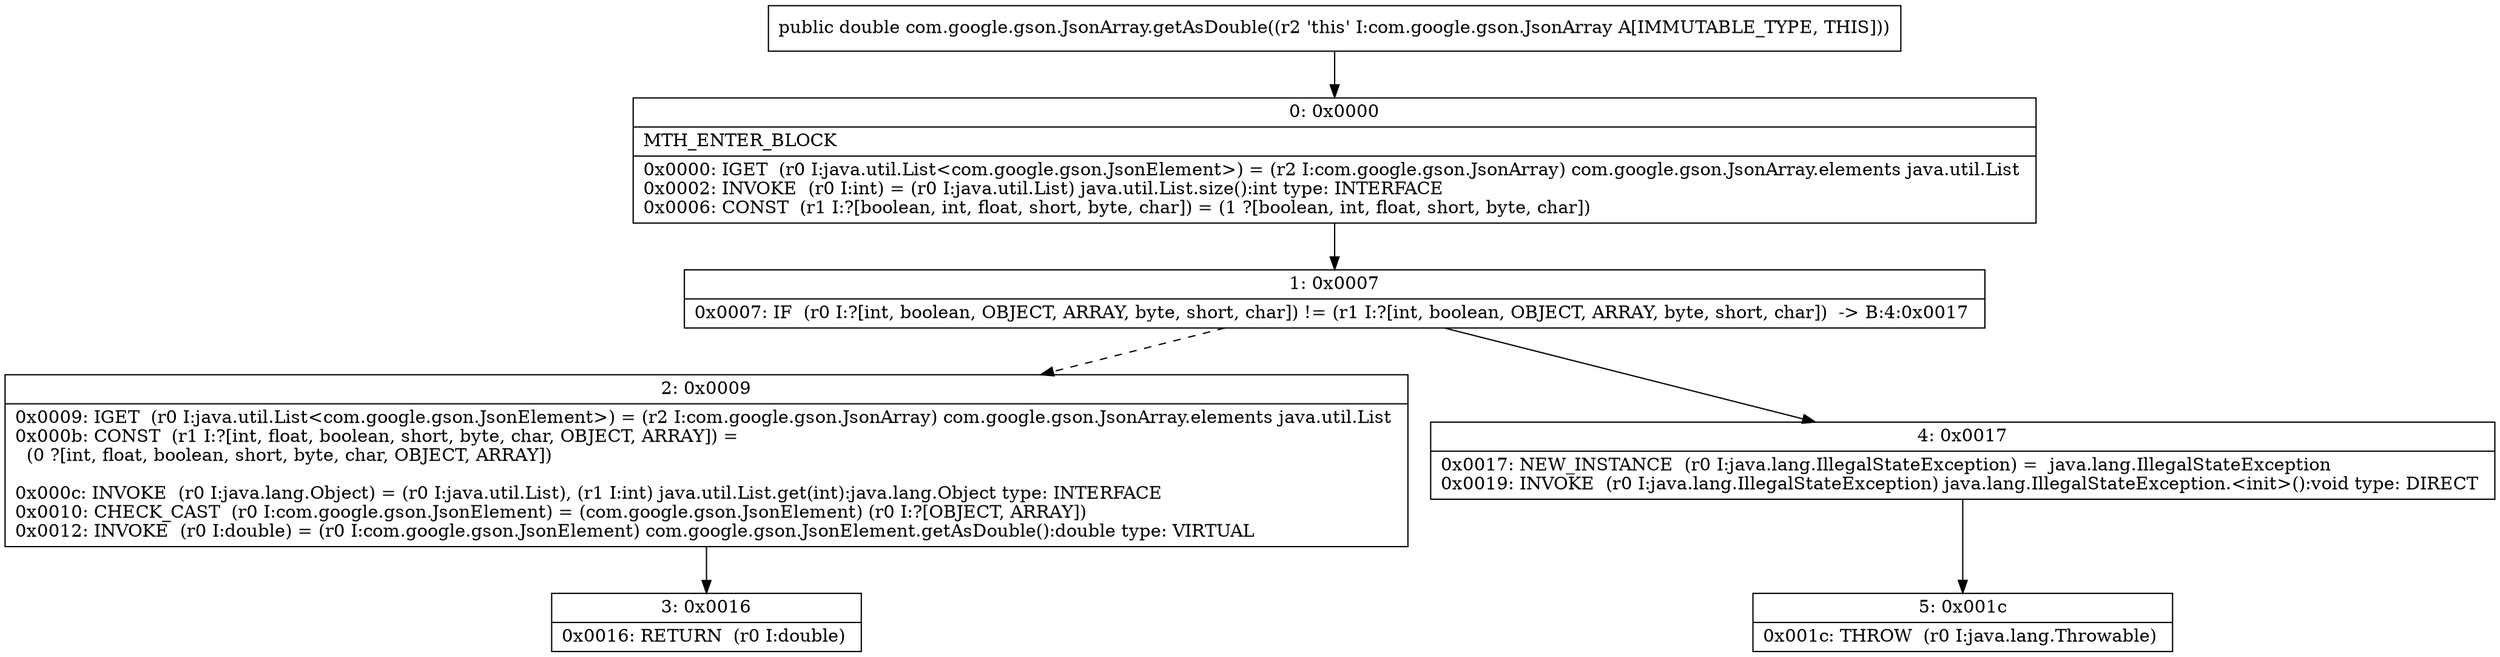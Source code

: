 digraph "CFG forcom.google.gson.JsonArray.getAsDouble()D" {
Node_0 [shape=record,label="{0\:\ 0x0000|MTH_ENTER_BLOCK\l|0x0000: IGET  (r0 I:java.util.List\<com.google.gson.JsonElement\>) = (r2 I:com.google.gson.JsonArray) com.google.gson.JsonArray.elements java.util.List \l0x0002: INVOKE  (r0 I:int) = (r0 I:java.util.List) java.util.List.size():int type: INTERFACE \l0x0006: CONST  (r1 I:?[boolean, int, float, short, byte, char]) = (1 ?[boolean, int, float, short, byte, char]) \l}"];
Node_1 [shape=record,label="{1\:\ 0x0007|0x0007: IF  (r0 I:?[int, boolean, OBJECT, ARRAY, byte, short, char]) != (r1 I:?[int, boolean, OBJECT, ARRAY, byte, short, char])  \-\> B:4:0x0017 \l}"];
Node_2 [shape=record,label="{2\:\ 0x0009|0x0009: IGET  (r0 I:java.util.List\<com.google.gson.JsonElement\>) = (r2 I:com.google.gson.JsonArray) com.google.gson.JsonArray.elements java.util.List \l0x000b: CONST  (r1 I:?[int, float, boolean, short, byte, char, OBJECT, ARRAY]) = \l  (0 ?[int, float, boolean, short, byte, char, OBJECT, ARRAY])\l \l0x000c: INVOKE  (r0 I:java.lang.Object) = (r0 I:java.util.List), (r1 I:int) java.util.List.get(int):java.lang.Object type: INTERFACE \l0x0010: CHECK_CAST  (r0 I:com.google.gson.JsonElement) = (com.google.gson.JsonElement) (r0 I:?[OBJECT, ARRAY]) \l0x0012: INVOKE  (r0 I:double) = (r0 I:com.google.gson.JsonElement) com.google.gson.JsonElement.getAsDouble():double type: VIRTUAL \l}"];
Node_3 [shape=record,label="{3\:\ 0x0016|0x0016: RETURN  (r0 I:double) \l}"];
Node_4 [shape=record,label="{4\:\ 0x0017|0x0017: NEW_INSTANCE  (r0 I:java.lang.IllegalStateException) =  java.lang.IllegalStateException \l0x0019: INVOKE  (r0 I:java.lang.IllegalStateException) java.lang.IllegalStateException.\<init\>():void type: DIRECT \l}"];
Node_5 [shape=record,label="{5\:\ 0x001c|0x001c: THROW  (r0 I:java.lang.Throwable) \l}"];
MethodNode[shape=record,label="{public double com.google.gson.JsonArray.getAsDouble((r2 'this' I:com.google.gson.JsonArray A[IMMUTABLE_TYPE, THIS])) }"];
MethodNode -> Node_0;
Node_0 -> Node_1;
Node_1 -> Node_2[style=dashed];
Node_1 -> Node_4;
Node_2 -> Node_3;
Node_4 -> Node_5;
}

